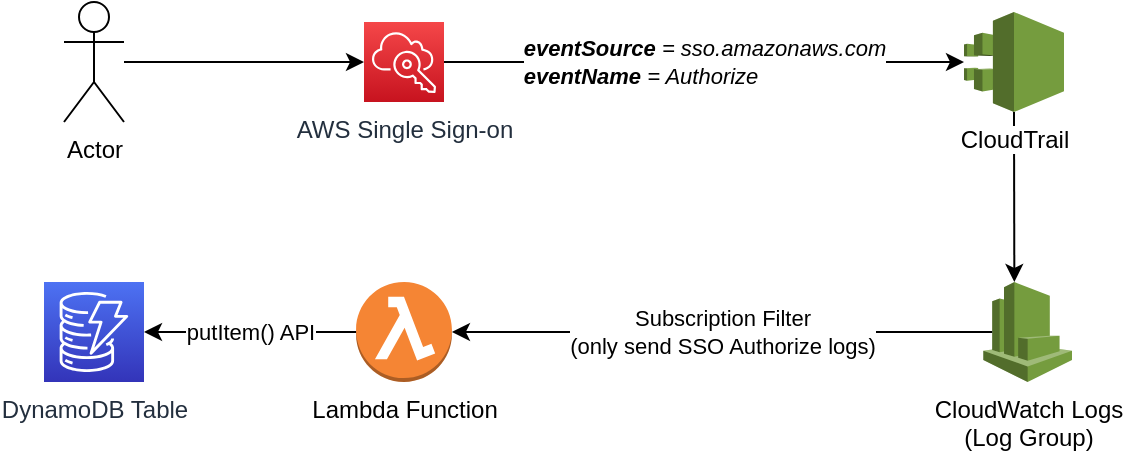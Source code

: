 <mxfile version="12.4.8" type="device"><diagram id="_Y1FZ9hijFgdHxqcuhNS" name="Page-1"><mxGraphModel dx="1306" dy="602" grid="1" gridSize="10" guides="1" tooltips="1" connect="1" arrows="1" fold="1" page="1" pageScale="1" pageWidth="850" pageHeight="1100" math="0" shadow="0"><root><mxCell id="0"/><mxCell id="1" parent="0"/><mxCell id="2i7IbBMZDByReF4dRuPo-1" value="Actor" style="shape=umlActor;verticalLabelPosition=bottom;labelBackgroundColor=#ffffff;verticalAlign=top;html=1;outlineConnect=0;" parent="1" vertex="1"><mxGeometry x="110" y="130" width="30" height="60" as="geometry"/></mxCell><mxCell id="PXlQx9EdUSn1ks1CKz2C-2" value="" style="endArrow=classic;html=1;" parent="1" target="PXlQx9EdUSn1ks1CKz2C-1" edge="1"><mxGeometry width="50" height="50" relative="1" as="geometry"><mxPoint x="140" y="160" as="sourcePoint"/><mxPoint x="160" y="230" as="targetPoint"/></mxGeometry></mxCell><mxCell id="PXlQx9EdUSn1ks1CKz2C-4" value="&lt;b&gt;eventSource&lt;/b&gt; = sso.amazonaws.com&lt;br&gt;&lt;div style=&quot;text-align: left&quot;&gt;&lt;b&gt;eventName &lt;/b&gt;= Authorize&lt;/div&gt;" style="endArrow=classic;html=1;entryX=0;entryY=0.5;entryDx=0;entryDy=0;entryPerimeter=0;fontStyle=2" parent="1" source="PXlQx9EdUSn1ks1CKz2C-1" target="PXlQx9EdUSn1ks1CKz2C-3" edge="1"><mxGeometry width="50" height="50" relative="1" as="geometry"><mxPoint x="300" y="250" as="sourcePoint"/><mxPoint x="350" y="200" as="targetPoint"/></mxGeometry></mxCell><mxCell id="PXlQx9EdUSn1ks1CKz2C-1" value="AWS Single Sign-on" style="outlineConnect=0;fontColor=#232F3E;gradientColor=#F54749;gradientDirection=north;fillColor=#C7131F;strokeColor=#ffffff;dashed=0;verticalLabelPosition=bottom;verticalAlign=top;align=center;html=1;fontSize=12;fontStyle=0;aspect=fixed;shape=mxgraph.aws4.resourceIcon;resIcon=mxgraph.aws4.single_sign_on;labelBackgroundColor=#ffffff;" parent="1" vertex="1"><mxGeometry x="260" y="140" width="40" height="40" as="geometry"/></mxCell><mxCell id="PXlQx9EdUSn1ks1CKz2C-5" value="CloudWatch Logs&lt;br&gt;(Log Group)" style="outlineConnect=0;dashed=0;verticalLabelPosition=bottom;verticalAlign=top;align=center;html=1;shape=mxgraph.aws3.cloudwatch;fillColor=#759C3E;gradientColor=none;labelBackgroundColor=#ffffff;" parent="1" vertex="1"><mxGeometry x="569.65" y="270" width="44.35" height="50" as="geometry"/></mxCell><mxCell id="PXlQx9EdUSn1ks1CKz2C-7" value="" style="endArrow=classic;html=1;exitX=0.5;exitY=1;exitDx=0;exitDy=0;exitPerimeter=0;entryX=0.35;entryY=0;entryDx=0;entryDy=0;entryPerimeter=0;" parent="1" source="PXlQx9EdUSn1ks1CKz2C-3" target="PXlQx9EdUSn1ks1CKz2C-5" edge="1"><mxGeometry width="50" height="50" relative="1" as="geometry"><mxPoint x="650" y="230" as="sourcePoint"/><mxPoint x="770" y="230" as="targetPoint"/></mxGeometry></mxCell><mxCell id="PXlQx9EdUSn1ks1CKz2C-3" value="CloudTrail" style="outlineConnect=0;dashed=0;verticalLabelPosition=bottom;verticalAlign=top;align=center;html=1;shape=mxgraph.aws3.cloudtrail;fillColor=#759C3E;gradientColor=none;labelBackgroundColor=#ffffff;" parent="1" vertex="1"><mxGeometry x="560" y="135" width="50" height="50" as="geometry"/></mxCell><mxCell id="PXlQx9EdUSn1ks1CKz2C-9" value="Lambda Function" style="outlineConnect=0;dashed=0;verticalLabelPosition=bottom;verticalAlign=top;align=center;html=1;shape=mxgraph.aws3.lambda_function;fillColor=#F58534;gradientColor=none;labelBackgroundColor=#ffffff;" parent="1" vertex="1"><mxGeometry x="256.04" y="270" width="47.92" height="50" as="geometry"/></mxCell><mxCell id="PXlQx9EdUSn1ks1CKz2C-10" value="Subscription Filter&lt;br&gt;(only send SSO Authorize logs)" style="endArrow=classic;html=1;exitX=0.1;exitY=0.5;exitDx=0;exitDy=0;exitPerimeter=0;entryX=1;entryY=0.5;entryDx=0;entryDy=0;entryPerimeter=0;" parent="1" source="PXlQx9EdUSn1ks1CKz2C-5" target="PXlQx9EdUSn1ks1CKz2C-9" edge="1"><mxGeometry width="50" height="50" relative="1" as="geometry"><mxPoint x="409.995" y="294.5" as="sourcePoint"/><mxPoint x="286.91" y="294.5" as="targetPoint"/></mxGeometry></mxCell><mxCell id="PXlQx9EdUSn1ks1CKz2C-11" value="DynamoDB Table" style="outlineConnect=0;fontColor=#232F3E;gradientColor=#4D72F3;gradientDirection=north;fillColor=#3334B9;strokeColor=#ffffff;dashed=0;verticalLabelPosition=bottom;verticalAlign=top;align=center;html=1;fontSize=12;fontStyle=0;aspect=fixed;shape=mxgraph.aws4.resourceIcon;resIcon=mxgraph.aws4.dynamodb;labelBackgroundColor=#ffffff;" parent="1" vertex="1"><mxGeometry x="100" y="270" width="50" height="50" as="geometry"/></mxCell><mxCell id="PXlQx9EdUSn1ks1CKz2C-12" value="putItem() API" style="endArrow=classic;html=1;exitX=0;exitY=0.5;exitDx=0;exitDy=0;exitPerimeter=0;" parent="1" source="PXlQx9EdUSn1ks1CKz2C-9" target="PXlQx9EdUSn1ks1CKz2C-11" edge="1"><mxGeometry width="50" height="50" relative="1" as="geometry"><mxPoint x="584.085" y="305" as="sourcePoint"/><mxPoint x="313.96" y="305" as="targetPoint"/></mxGeometry></mxCell></root></mxGraphModel></diagram></mxfile>